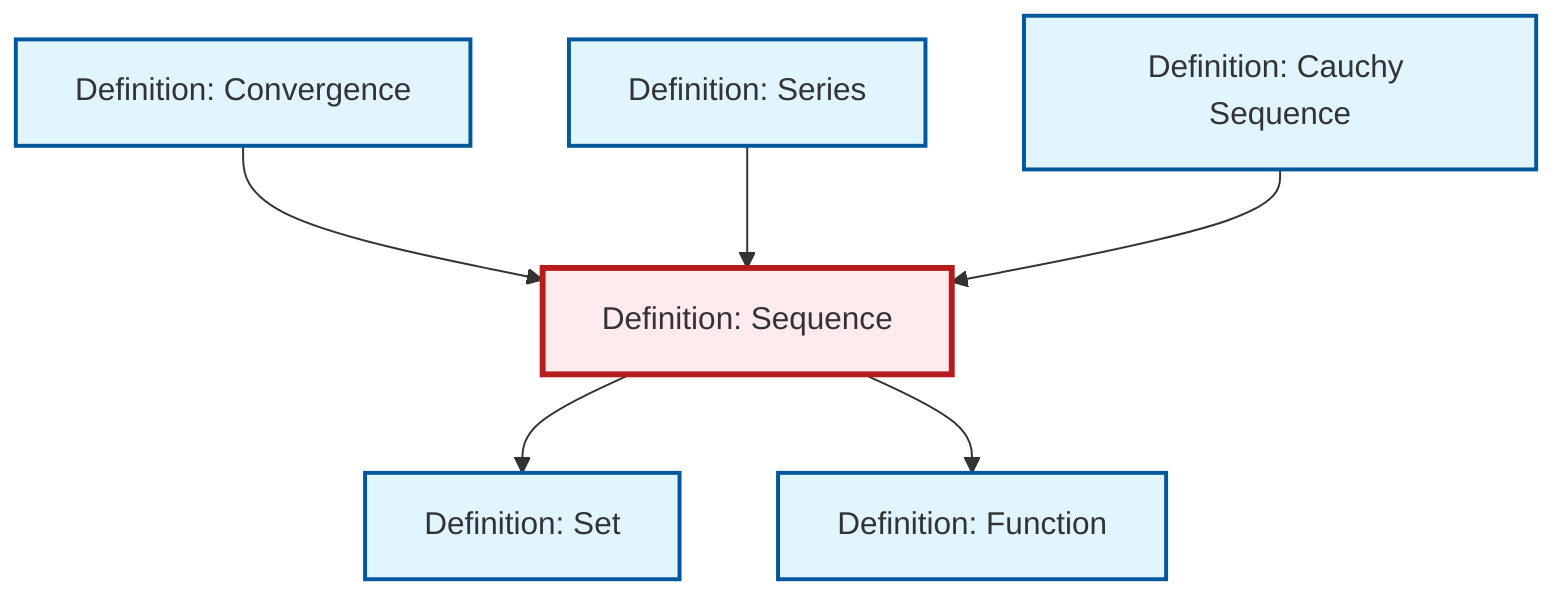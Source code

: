 graph TD
    classDef definition fill:#e1f5fe,stroke:#01579b,stroke-width:2px
    classDef theorem fill:#f3e5f5,stroke:#4a148c,stroke-width:2px
    classDef axiom fill:#fff3e0,stroke:#e65100,stroke-width:2px
    classDef example fill:#e8f5e9,stroke:#1b5e20,stroke-width:2px
    classDef current fill:#ffebee,stroke:#b71c1c,stroke-width:3px
    def-function["Definition: Function"]:::definition
    def-convergence["Definition: Convergence"]:::definition
    def-cauchy-sequence["Definition: Cauchy Sequence"]:::definition
    def-set["Definition: Set"]:::definition
    def-series["Definition: Series"]:::definition
    def-sequence["Definition: Sequence"]:::definition
    def-sequence --> def-set
    def-convergence --> def-sequence
    def-series --> def-sequence
    def-cauchy-sequence --> def-sequence
    def-sequence --> def-function
    class def-sequence current